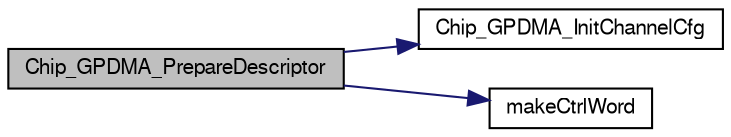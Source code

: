 digraph "Chip_GPDMA_PrepareDescriptor"
{
  edge [fontname="FreeSans",fontsize="10",labelfontname="FreeSans",labelfontsize="10"];
  node [fontname="FreeSans",fontsize="10",shape=record];
  rankdir="LR";
  Node1 [label="Chip_GPDMA_PrepareDescriptor",height=0.2,width=0.4,color="black", fillcolor="grey75", style="filled", fontcolor="black"];
  Node1 -> Node2 [color="midnightblue",fontsize="10",style="solid"];
  Node2 [label="Chip_GPDMA_InitChannelCfg",height=0.2,width=0.4,color="black", fillcolor="white", style="filled",URL="$group__GPDMA__17XX__40XX.html#gac32ac477dbee2d3be93ca90b30db856c",tooltip="Initialize channel configuration strucutre. "];
  Node1 -> Node3 [color="midnightblue",fontsize="10",style="solid"];
  Node3 [label="makeCtrlWord",height=0.2,width=0.4,color="black", fillcolor="white", style="filled",URL="$gpdma__17xx__40xx_8c.html#ad96f6ffab0df64a5166a3854ef7170c3"];
}
